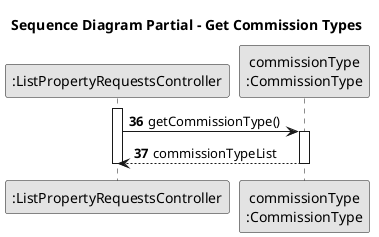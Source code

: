@startuml Sequence Diagram Partial - List Property Request
skinparam monochrome true
skinparam packageStyle rectangle
skinparam shadowing false

title Sequence Diagram Partial - Get Commission Types
autonumber

'hide footbox
participant ":ListPropertyRequestsController" as CTRL
participant "commissionType\n:CommissionType" as CTR

autonumber 36

activate CTRL
	CTRL -> CTR : getCommissionType()
	activate CTR
		CTR --> CTRL : commissionTypeList
	deactivate CTR
deactivate CTRL


@enduml